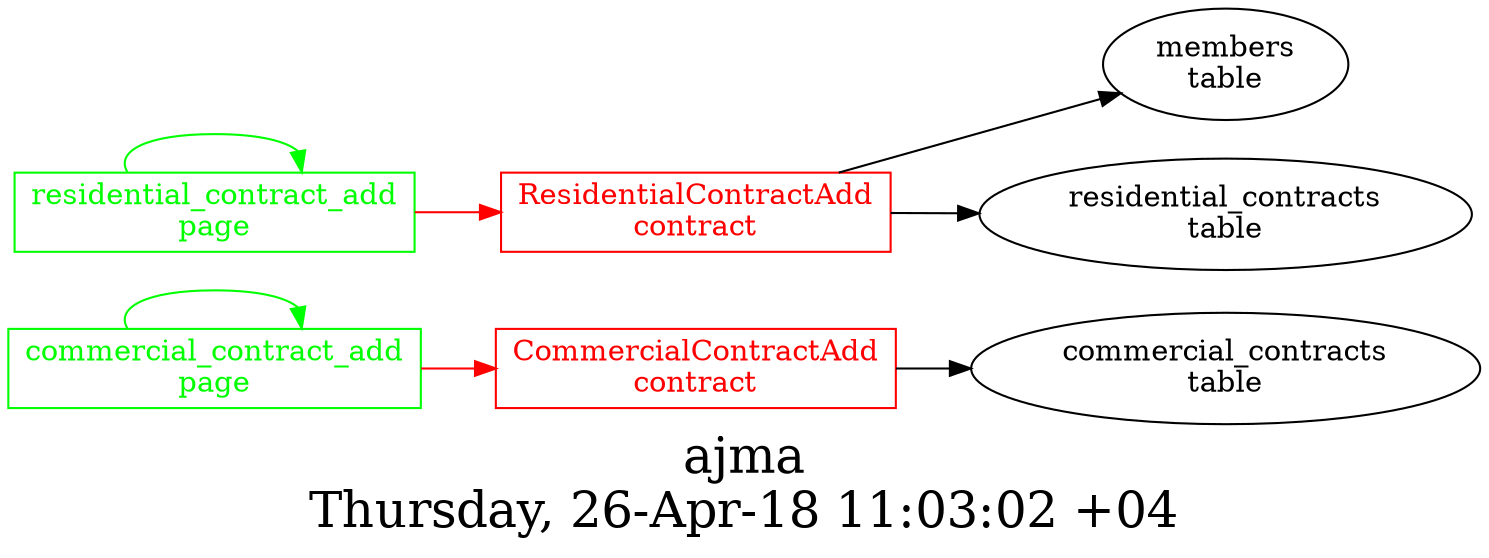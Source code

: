 digraph G {
fontsize="24";
label="ajma\nThursday, 26-Apr-18 11:03:02 +04";
nojustify=true;
ordering=out;
rankdir=LR;
size="30";
"commercial_contract_add\npage" -> "CommercialContractAdd\ncontract"  [ color=red ]
"commercial_contract_add\npage" -> "commercial_contract_add\npage"  [ color=green ]
"commercial_contract_add\npage" [color=green, fontcolor=green, group=pages, shape=record];
"residential_contract_add\npage" -> "ResidentialContractAdd\ncontract"  [ color=red ]
"residential_contract_add\npage" -> "residential_contract_add\npage"  [ color=green ]
"residential_contract_add\npage" [color=green, fontcolor=green, group=pages, shape=record];
"CommercialContractAdd\ncontract" -> "commercial_contracts\ntable"  [ color="" ]
"CommercialContractAdd\ncontract" [color=red, fontcolor=red, group=contracts, shape=record];
"ResidentialContractAdd\ncontract" -> "members\ntable"  [ color="" ]
"ResidentialContractAdd\ncontract" -> "residential_contracts\ntable"  [ color="" ]
"ResidentialContractAdd\ncontract" [color=red, fontcolor=red, group=contracts, shape=record];
"commercial_contracts\ntable" [color="", fontcolor="", group=tables, shape=""];
"residential_contracts\ntable" [color="", fontcolor="", group=tables, shape=""];
}
